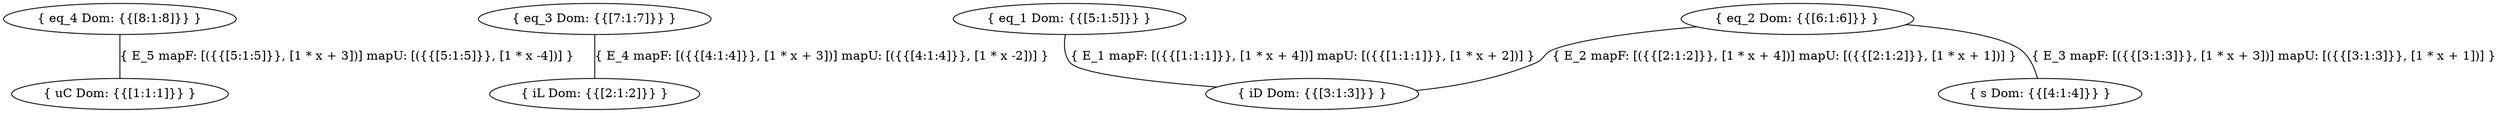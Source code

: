 digraph G{
    ratio="fill"
    node[shape="ellipse"]
    uC [label="{ uC Dom: {{[1:1:1]}} }"]
    iL [label="{ iL Dom: {{[2:1:2]}} }"]
    iD [label="{ iD Dom: {{[3:1:3]}} }"]
    s [label="{ s Dom: {{[4:1:4]}} }"]
    eq_1 [label="{ eq_1 Dom: {{[5:1:5]}} }"]
    eq_2 [label="{ eq_2 Dom: {{[6:1:6]}} }"]
    eq_3 [label="{ eq_3 Dom: {{[7:1:7]}} }"]
    eq_4 [label="{ eq_4 Dom: {{[8:1:8]}} }"]
    
eq_1 -> iD [label="{ E_1 mapF: [({{[1:1:1]}}, [1 * x + 4])] mapU: [({{[1:1:1]}}, [1 * x + 2])] }", arrowhead="none"]
    eq_2 -> iD [label="{ E_2 mapF: [({{[2:1:2]}}, [1 * x + 4])] mapU: [({{[2:1:2]}}, [1 * x + 1])] }", arrowhead="none"]
    eq_2 -> s [label="{ E_3 mapF: [({{[3:1:3]}}, [1 * x + 3])] mapU: [({{[3:1:3]}}, [1 * x + 1])] }", arrowhead="none"]
    eq_3 -> iL [label="{ E_4 mapF: [({{[4:1:4]}}, [1 * x + 3])] mapU: [({{[4:1:4]}}, [1 * x -2])] }", arrowhead="none"]
    eq_4 -> uC [label="{ E_5 mapF: [({{[5:1:5]}}, [1 * x + 3])] mapU: [({{[5:1:5]}}, [1 * x -4])] }", arrowhead="none"]
    
}
